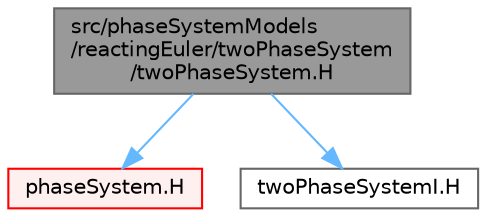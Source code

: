 digraph "src/phaseSystemModels/reactingEuler/twoPhaseSystem/twoPhaseSystem.H"
{
 // LATEX_PDF_SIZE
  bgcolor="transparent";
  edge [fontname=Helvetica,fontsize=10,labelfontname=Helvetica,labelfontsize=10];
  node [fontname=Helvetica,fontsize=10,shape=box,height=0.2,width=0.4];
  Node1 [id="Node000001",label="src/phaseSystemModels\l/reactingEuler/twoPhaseSystem\l/twoPhaseSystem.H",height=0.2,width=0.4,color="gray40", fillcolor="grey60", style="filled", fontcolor="black",tooltip=" "];
  Node1 -> Node2 [id="edge1_Node000001_Node000002",color="steelblue1",style="solid",tooltip=" "];
  Node2 [id="Node000002",label="phaseSystem.H",height=0.2,width=0.4,color="red", fillcolor="#FFF0F0", style="filled",URL="$phaseSystem_8H.html",tooltip=" "];
  Node1 -> Node413 [id="edge2_Node000001_Node000413",color="steelblue1",style="solid",tooltip=" "];
  Node413 [id="Node000413",label="twoPhaseSystemI.H",height=0.2,width=0.4,color="grey40", fillcolor="white", style="filled",URL="$reactingEuler_2twoPhaseSystem_2twoPhaseSystemI_8H.html",tooltip=" "];
}
